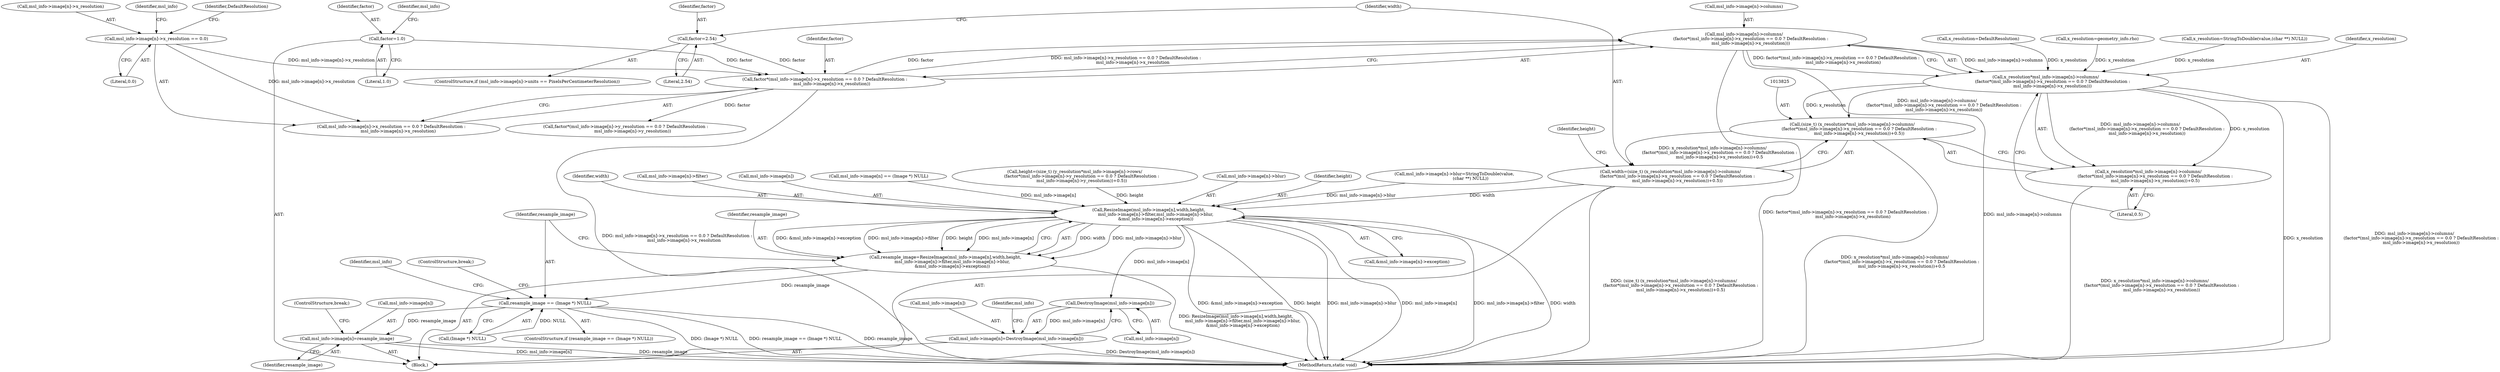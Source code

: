 digraph "0_ImageMagick_56d6e20de489113617cbbddaf41e92600a34db22@array" {
"1013829" [label="(Call,msl_info->image[n]->columns/\n          (factor*(msl_info->image[n]->x_resolution == 0.0 ? DefaultResolution :\n          msl_info->image[n]->x_resolution)))"];
"1013837" [label="(Call,factor*(msl_info->image[n]->x_resolution == 0.0 ? DefaultResolution :\n          msl_info->image[n]->x_resolution))"];
"1013819" [label="(Call,factor=2.54)"];
"1013806" [label="(Call,factor=1.0)"];
"1013840" [label="(Call,msl_info->image[n]->x_resolution == 0.0)"];
"1013827" [label="(Call,x_resolution*msl_info->image[n]->columns/\n          (factor*(msl_info->image[n]->x_resolution == 0.0 ? DefaultResolution :\n          msl_info->image[n]->x_resolution)))"];
"1013824" [label="(Call,(size_t) (x_resolution*msl_info->image[n]->columns/\n          (factor*(msl_info->image[n]->x_resolution == 0.0 ? DefaultResolution :\n          msl_info->image[n]->x_resolution))+0.5))"];
"1013822" [label="(Call,width=(size_t) (x_resolution*msl_info->image[n]->columns/\n          (factor*(msl_info->image[n]->x_resolution == 0.0 ? DefaultResolution :\n          msl_info->image[n]->x_resolution))+0.5))"];
"1013896" [label="(Call,ResizeImage(msl_info->image[n],width,height,\n          msl_info->image[n]->filter,msl_info->image[n]->blur,\n          &msl_info->image[n]->exception))"];
"1013894" [label="(Call,resample_image=ResizeImage(msl_info->image[n],width,height,\n          msl_info->image[n]->filter,msl_info->image[n]->blur,\n          &msl_info->image[n]->exception))"];
"1013927" [label="(Call,resample_image == (Image *) NULL)"];
"1013945" [label="(Call,msl_info->image[n]=resample_image)"];
"1013939" [label="(Call,DestroyImage(msl_info->image[n]))"];
"1013933" [label="(Call,msl_info->image[n]=DestroyImage(msl_info->image[n]))"];
"1013826" [label="(Call,x_resolution*msl_info->image[n]->columns/\n          (factor*(msl_info->image[n]->x_resolution == 0.0 ? DefaultResolution :\n          msl_info->image[n]->x_resolution))+0.5)"];
"1013685" [label="(Call,msl_info->image[n]->blur=StringToDouble(value,\n                        (char **) NULL))"];
"1013918" [label="(Call,&msl_info->image[n]->exception)"];
"1013809" [label="(ControlStructure,if (msl_info->image[n]->units == PixelsPerCentimeterResolution))"];
"1013873" [label="(Call,factor*(msl_info->image[n]->y_resolution == 0.0 ? DefaultResolution :\n          msl_info->image[n]->y_resolution))"];
"1013902" [label="(Identifier,width)"];
"1013841" [label="(Call,msl_info->image[n]->x_resolution)"];
"1013819" [label="(Call,factor=2.54)"];
"1013625" [label="(Call,x_resolution=DefaultResolution)"];
"1013823" [label="(Identifier,width)"];
"1013945" [label="(Call,msl_info->image[n]=resample_image)"];
"1013803" [label="(Block,)"];
"1013839" [label="(Call,msl_info->image[n]->x_resolution == 0.0 ? DefaultResolution :\n          msl_info->image[n]->x_resolution)"];
"1013848" [label="(Literal,0.0)"];
"1013837" [label="(Call,factor*(msl_info->image[n]->x_resolution == 0.0 ? DefaultResolution :\n          msl_info->image[n]->x_resolution))"];
"1013936" [label="(Identifier,msl_info)"];
"1013946" [label="(Call,msl_info->image[n])"];
"1013859" [label="(Identifier,height)"];
"1013932" [label="(ControlStructure,break;)"];
"1013934" [label="(Call,msl_info->image[n])"];
"1013948" [label="(Identifier,msl_info)"];
"1013929" [label="(Call,(Image *) NULL)"];
"1013926" [label="(ControlStructure,if (resample_image == (Image *) NULL))"];
"1013904" [label="(Call,msl_info->image[n]->filter)"];
"1013734" [label="(Call,x_resolution=geometry_info.rho)"];
"1013806" [label="(Call,factor=1.0)"];
"1013824" [label="(Call,(size_t) (x_resolution*msl_info->image[n]->columns/\n          (factor*(msl_info->image[n]->x_resolution == 0.0 ? DefaultResolution :\n          msl_info->image[n]->x_resolution))+0.5))"];
"1013807" [label="(Identifier,factor)"];
"1013822" [label="(Call,width=(size_t) (x_resolution*msl_info->image[n]->columns/\n          (factor*(msl_info->image[n]->x_resolution == 0.0 ? DefaultResolution :\n          msl_info->image[n]->x_resolution))+0.5))"];
"1013952" [label="(ControlStructure,break;)"];
"1013895" [label="(Identifier,resample_image)"];
"1013808" [label="(Literal,1.0)"];
"1013821" [label="(Literal,2.54)"];
"1013840" [label="(Call,msl_info->image[n]->x_resolution == 0.0)"];
"1013896" [label="(Call,ResizeImage(msl_info->image[n],width,height,\n          msl_info->image[n]->filter,msl_info->image[n]->blur,\n          &msl_info->image[n]->exception))"];
"1013933" [label="(Call,msl_info->image[n]=DestroyImage(msl_info->image[n]))"];
"1013826" [label="(Call,x_resolution*msl_info->image[n]->columns/\n          (factor*(msl_info->image[n]->x_resolution == 0.0 ? DefaultResolution :\n          msl_info->image[n]->x_resolution))+0.5)"];
"1013829" [label="(Call,msl_info->image[n]->columns/\n          (factor*(msl_info->image[n]->x_resolution == 0.0 ? DefaultResolution :\n          msl_info->image[n]->x_resolution)))"];
"1013897" [label="(Call,msl_info->image[n])"];
"1013760" [label="(Call,x_resolution=StringToDouble(value,(char **) NULL))"];
"1013830" [label="(Call,msl_info->image[n]->columns)"];
"1013853" [label="(Identifier,msl_info)"];
"1013849" [label="(Identifier,DefaultResolution)"];
"1013951" [label="(Identifier,resample_image)"];
"1013928" [label="(Identifier,resample_image)"];
"1013940" [label="(Call,msl_info->image[n])"];
"1019610" [label="(MethodReturn,static void)"];
"1013601" [label="(Call,msl_info->image[n] == (Image *) NULL)"];
"1013927" [label="(Call,resample_image == (Image *) NULL)"];
"1013894" [label="(Call,resample_image=ResizeImage(msl_info->image[n],width,height,\n          msl_info->image[n]->filter,msl_info->image[n]->blur,\n          &msl_info->image[n]->exception))"];
"1013939" [label="(Call,DestroyImage(msl_info->image[n]))"];
"1013820" [label="(Identifier,factor)"];
"1013838" [label="(Identifier,factor)"];
"1013858" [label="(Call,height=(size_t) (y_resolution*msl_info->image[n]->rows/\n          (factor*(msl_info->image[n]->y_resolution == 0.0 ? DefaultResolution :\n          msl_info->image[n]->y_resolution))+0.5))"];
"1013911" [label="(Call,msl_info->image[n]->blur)"];
"1013828" [label="(Identifier,x_resolution)"];
"1013814" [label="(Identifier,msl_info)"];
"1013903" [label="(Identifier,height)"];
"1013827" [label="(Call,x_resolution*msl_info->image[n]->columns/\n          (factor*(msl_info->image[n]->x_resolution == 0.0 ? DefaultResolution :\n          msl_info->image[n]->x_resolution)))"];
"1013857" [label="(Literal,0.5)"];
"1013829" -> "1013827"  [label="AST: "];
"1013829" -> "1013837"  [label="CFG: "];
"1013830" -> "1013829"  [label="AST: "];
"1013837" -> "1013829"  [label="AST: "];
"1013827" -> "1013829"  [label="CFG: "];
"1013829" -> "1019610"  [label="DDG: msl_info->image[n]->columns"];
"1013829" -> "1019610"  [label="DDG: factor*(msl_info->image[n]->x_resolution == 0.0 ? DefaultResolution :\n          msl_info->image[n]->x_resolution)"];
"1013829" -> "1013827"  [label="DDG: msl_info->image[n]->columns"];
"1013829" -> "1013827"  [label="DDG: factor*(msl_info->image[n]->x_resolution == 0.0 ? DefaultResolution :\n          msl_info->image[n]->x_resolution)"];
"1013837" -> "1013829"  [label="DDG: factor"];
"1013837" -> "1013829"  [label="DDG: msl_info->image[n]->x_resolution == 0.0 ? DefaultResolution :\n          msl_info->image[n]->x_resolution"];
"1013837" -> "1013839"  [label="CFG: "];
"1013838" -> "1013837"  [label="AST: "];
"1013839" -> "1013837"  [label="AST: "];
"1013837" -> "1019610"  [label="DDG: msl_info->image[n]->x_resolution == 0.0 ? DefaultResolution :\n          msl_info->image[n]->x_resolution"];
"1013819" -> "1013837"  [label="DDG: factor"];
"1013806" -> "1013837"  [label="DDG: factor"];
"1013840" -> "1013837"  [label="DDG: msl_info->image[n]->x_resolution"];
"1013837" -> "1013873"  [label="DDG: factor"];
"1013819" -> "1013809"  [label="AST: "];
"1013819" -> "1013821"  [label="CFG: "];
"1013820" -> "1013819"  [label="AST: "];
"1013821" -> "1013819"  [label="AST: "];
"1013823" -> "1013819"  [label="CFG: "];
"1013806" -> "1013803"  [label="AST: "];
"1013806" -> "1013808"  [label="CFG: "];
"1013807" -> "1013806"  [label="AST: "];
"1013808" -> "1013806"  [label="AST: "];
"1013814" -> "1013806"  [label="CFG: "];
"1013840" -> "1013839"  [label="AST: "];
"1013840" -> "1013848"  [label="CFG: "];
"1013841" -> "1013840"  [label="AST: "];
"1013848" -> "1013840"  [label="AST: "];
"1013849" -> "1013840"  [label="CFG: "];
"1013853" -> "1013840"  [label="CFG: "];
"1013840" -> "1013839"  [label="DDG: msl_info->image[n]->x_resolution"];
"1013827" -> "1013826"  [label="AST: "];
"1013828" -> "1013827"  [label="AST: "];
"1013857" -> "1013827"  [label="CFG: "];
"1013827" -> "1019610"  [label="DDG: x_resolution"];
"1013827" -> "1019610"  [label="DDG: msl_info->image[n]->columns/\n          (factor*(msl_info->image[n]->x_resolution == 0.0 ? DefaultResolution :\n          msl_info->image[n]->x_resolution))"];
"1013827" -> "1013824"  [label="DDG: x_resolution"];
"1013827" -> "1013824"  [label="DDG: msl_info->image[n]->columns/\n          (factor*(msl_info->image[n]->x_resolution == 0.0 ? DefaultResolution :\n          msl_info->image[n]->x_resolution))"];
"1013827" -> "1013826"  [label="DDG: x_resolution"];
"1013827" -> "1013826"  [label="DDG: msl_info->image[n]->columns/\n          (factor*(msl_info->image[n]->x_resolution == 0.0 ? DefaultResolution :\n          msl_info->image[n]->x_resolution))"];
"1013625" -> "1013827"  [label="DDG: x_resolution"];
"1013760" -> "1013827"  [label="DDG: x_resolution"];
"1013734" -> "1013827"  [label="DDG: x_resolution"];
"1013824" -> "1013822"  [label="AST: "];
"1013824" -> "1013826"  [label="CFG: "];
"1013825" -> "1013824"  [label="AST: "];
"1013826" -> "1013824"  [label="AST: "];
"1013822" -> "1013824"  [label="CFG: "];
"1013824" -> "1019610"  [label="DDG: x_resolution*msl_info->image[n]->columns/\n          (factor*(msl_info->image[n]->x_resolution == 0.0 ? DefaultResolution :\n          msl_info->image[n]->x_resolution))+0.5"];
"1013824" -> "1013822"  [label="DDG: x_resolution*msl_info->image[n]->columns/\n          (factor*(msl_info->image[n]->x_resolution == 0.0 ? DefaultResolution :\n          msl_info->image[n]->x_resolution))+0.5"];
"1013822" -> "1013803"  [label="AST: "];
"1013823" -> "1013822"  [label="AST: "];
"1013859" -> "1013822"  [label="CFG: "];
"1013822" -> "1019610"  [label="DDG: (size_t) (x_resolution*msl_info->image[n]->columns/\n          (factor*(msl_info->image[n]->x_resolution == 0.0 ? DefaultResolution :\n          msl_info->image[n]->x_resolution))+0.5)"];
"1013822" -> "1013896"  [label="DDG: width"];
"1013896" -> "1013894"  [label="AST: "];
"1013896" -> "1013918"  [label="CFG: "];
"1013897" -> "1013896"  [label="AST: "];
"1013902" -> "1013896"  [label="AST: "];
"1013903" -> "1013896"  [label="AST: "];
"1013904" -> "1013896"  [label="AST: "];
"1013911" -> "1013896"  [label="AST: "];
"1013918" -> "1013896"  [label="AST: "];
"1013894" -> "1013896"  [label="CFG: "];
"1013896" -> "1019610"  [label="DDG: msl_info->image[n]->filter"];
"1013896" -> "1019610"  [label="DDG: width"];
"1013896" -> "1019610"  [label="DDG: &msl_info->image[n]->exception"];
"1013896" -> "1019610"  [label="DDG: height"];
"1013896" -> "1019610"  [label="DDG: msl_info->image[n]->blur"];
"1013896" -> "1019610"  [label="DDG: msl_info->image[n]"];
"1013896" -> "1013894"  [label="DDG: width"];
"1013896" -> "1013894"  [label="DDG: msl_info->image[n]->blur"];
"1013896" -> "1013894"  [label="DDG: &msl_info->image[n]->exception"];
"1013896" -> "1013894"  [label="DDG: msl_info->image[n]->filter"];
"1013896" -> "1013894"  [label="DDG: height"];
"1013896" -> "1013894"  [label="DDG: msl_info->image[n]"];
"1013601" -> "1013896"  [label="DDG: msl_info->image[n]"];
"1013858" -> "1013896"  [label="DDG: height"];
"1013685" -> "1013896"  [label="DDG: msl_info->image[n]->blur"];
"1013896" -> "1013939"  [label="DDG: msl_info->image[n]"];
"1013894" -> "1013803"  [label="AST: "];
"1013895" -> "1013894"  [label="AST: "];
"1013928" -> "1013894"  [label="CFG: "];
"1013894" -> "1019610"  [label="DDG: ResizeImage(msl_info->image[n],width,height,\n          msl_info->image[n]->filter,msl_info->image[n]->blur,\n          &msl_info->image[n]->exception)"];
"1013894" -> "1013927"  [label="DDG: resample_image"];
"1013927" -> "1013926"  [label="AST: "];
"1013927" -> "1013929"  [label="CFG: "];
"1013928" -> "1013927"  [label="AST: "];
"1013929" -> "1013927"  [label="AST: "];
"1013932" -> "1013927"  [label="CFG: "];
"1013936" -> "1013927"  [label="CFG: "];
"1013927" -> "1019610"  [label="DDG: (Image *) NULL"];
"1013927" -> "1019610"  [label="DDG: resample_image == (Image *) NULL"];
"1013927" -> "1019610"  [label="DDG: resample_image"];
"1013929" -> "1013927"  [label="DDG: NULL"];
"1013927" -> "1013945"  [label="DDG: resample_image"];
"1013945" -> "1013803"  [label="AST: "];
"1013945" -> "1013951"  [label="CFG: "];
"1013946" -> "1013945"  [label="AST: "];
"1013951" -> "1013945"  [label="AST: "];
"1013952" -> "1013945"  [label="CFG: "];
"1013945" -> "1019610"  [label="DDG: msl_info->image[n]"];
"1013945" -> "1019610"  [label="DDG: resample_image"];
"1013939" -> "1013933"  [label="AST: "];
"1013939" -> "1013940"  [label="CFG: "];
"1013940" -> "1013939"  [label="AST: "];
"1013933" -> "1013939"  [label="CFG: "];
"1013939" -> "1013933"  [label="DDG: msl_info->image[n]"];
"1013933" -> "1013803"  [label="AST: "];
"1013934" -> "1013933"  [label="AST: "];
"1013948" -> "1013933"  [label="CFG: "];
"1013933" -> "1019610"  [label="DDG: DestroyImage(msl_info->image[n])"];
"1013826" -> "1013857"  [label="CFG: "];
"1013857" -> "1013826"  [label="AST: "];
"1013826" -> "1019610"  [label="DDG: x_resolution*msl_info->image[n]->columns/\n          (factor*(msl_info->image[n]->x_resolution == 0.0 ? DefaultResolution :\n          msl_info->image[n]->x_resolution))"];
}
